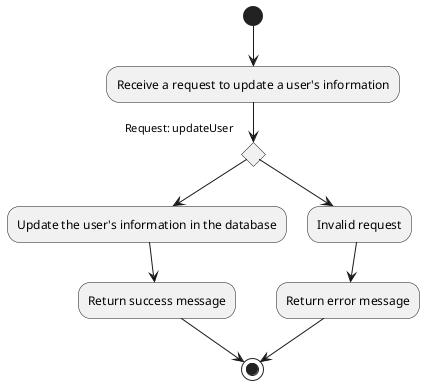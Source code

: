 @startuml

(*) --> "Receive a request to update a user's information"

if "Request: updateUser" then
    --> "Update the user's information in the database"
    --> "Return success message"
    --> (*)
else
    --> "Invalid request"
    --> "Return error message"
    --> (*)
endif

@enduml

